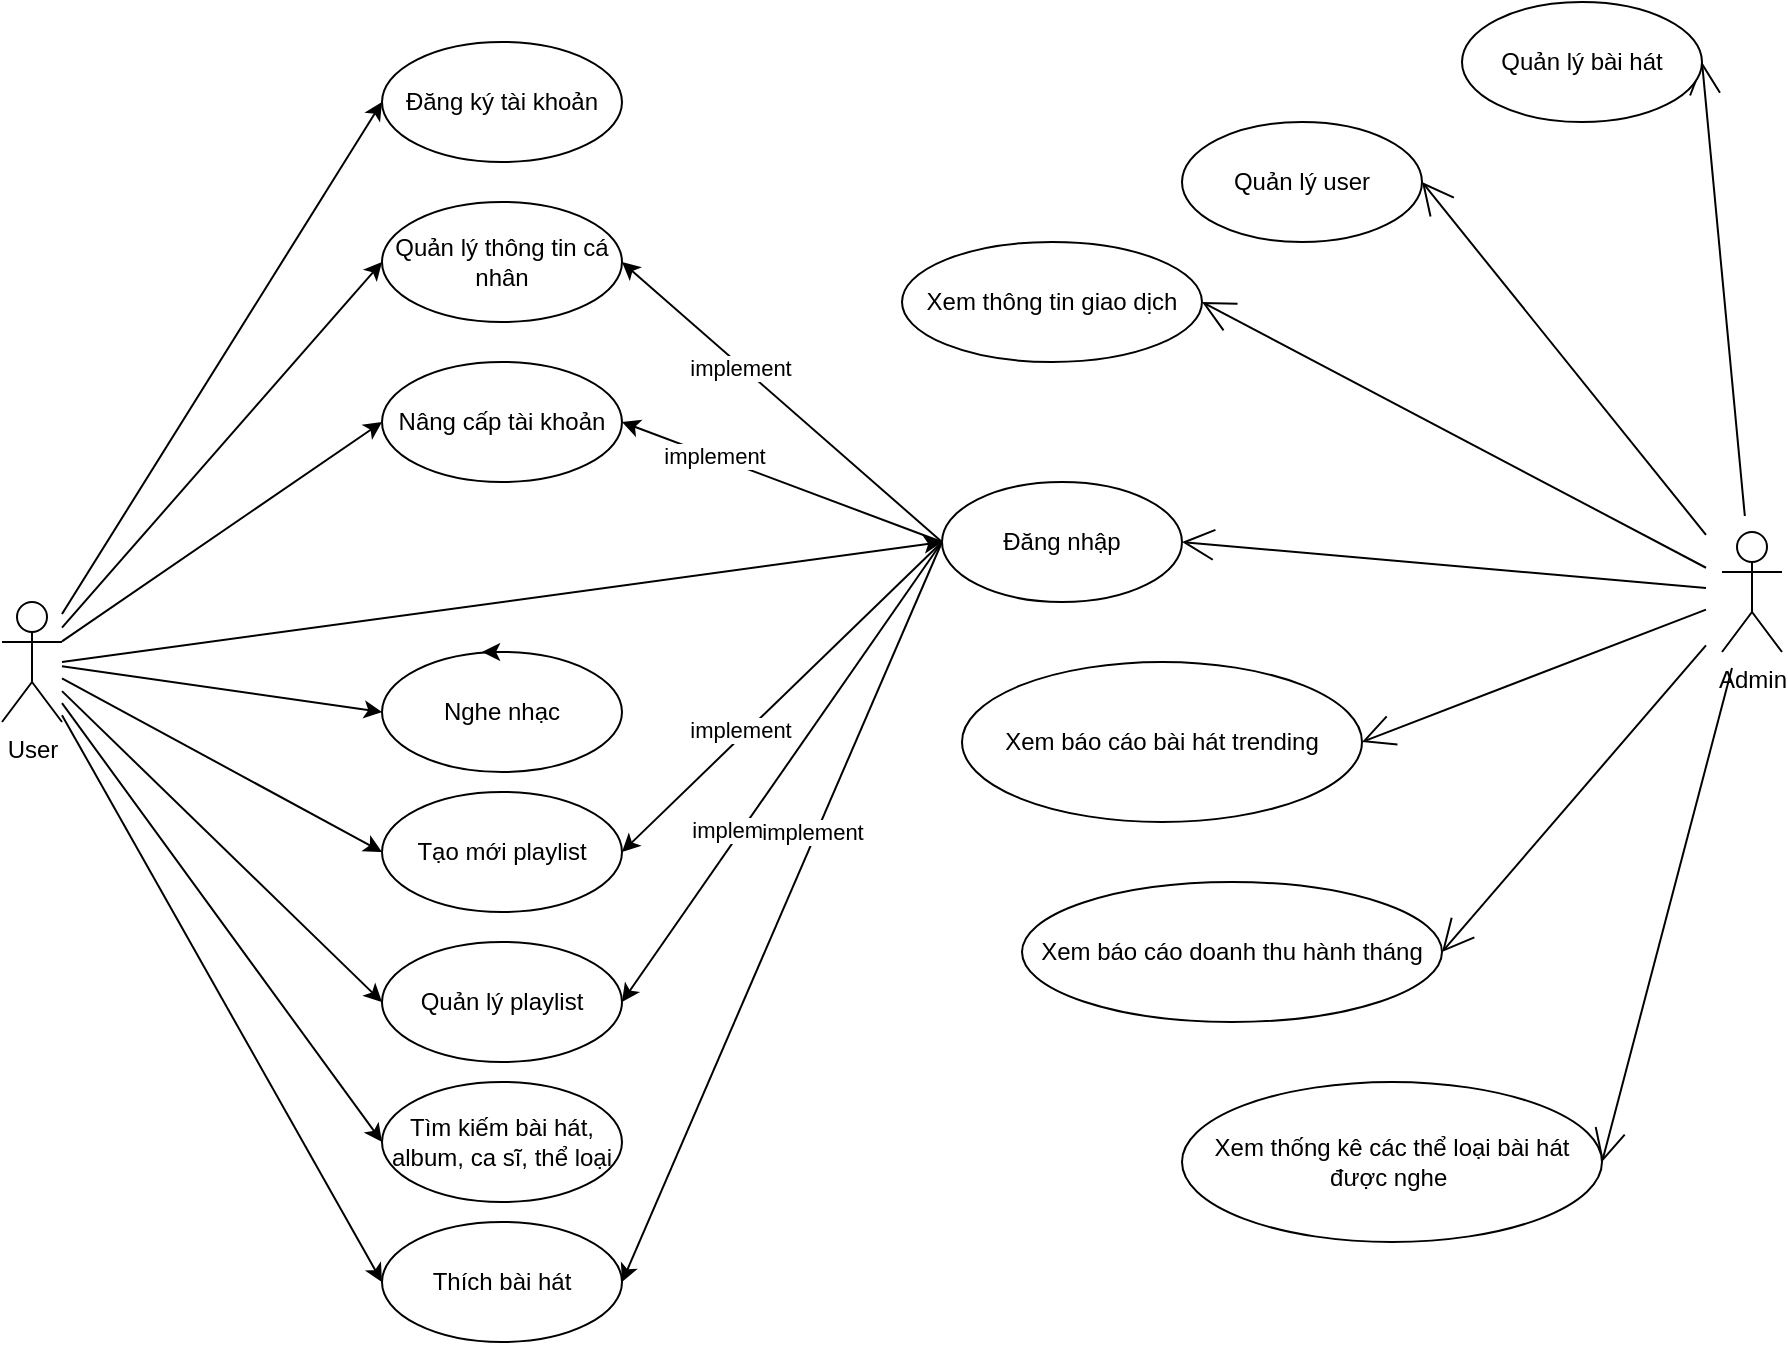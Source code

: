 <mxfile version="17.2.1" type="device"><diagram id="lGay4F2ybQl52LCcJtdS" name="Page-1"><mxGraphModel dx="1780" dy="1974" grid="1" gridSize="10" guides="1" tooltips="1" connect="1" arrows="1" fold="1" page="1" pageScale="1" pageWidth="850" pageHeight="1100" math="0" shadow="0"><root><mxCell id="0"/><mxCell id="1" parent="0"/><mxCell id="ap1X34khjonl5J7E8mKS-12" style="rounded=0;orthogonalLoop=1;jettySize=auto;html=1;entryX=0;entryY=0.5;entryDx=0;entryDy=0;" parent="1" source="ap1X34khjonl5J7E8mKS-1" target="ap1X34khjonl5J7E8mKS-3" edge="1"><mxGeometry relative="1" as="geometry"/></mxCell><mxCell id="ap1X34khjonl5J7E8mKS-13" style="rounded=0;orthogonalLoop=1;jettySize=auto;html=1;entryX=0;entryY=0.5;entryDx=0;entryDy=0;" parent="1" source="ap1X34khjonl5J7E8mKS-1" target="ap1X34khjonl5J7E8mKS-4" edge="1"><mxGeometry relative="1" as="geometry"/></mxCell><mxCell id="ap1X34khjonl5J7E8mKS-14" style="rounded=0;orthogonalLoop=1;jettySize=auto;html=1;entryX=0;entryY=0.5;entryDx=0;entryDy=0;" parent="1" source="ap1X34khjonl5J7E8mKS-1" target="ap1X34khjonl5J7E8mKS-5" edge="1"><mxGeometry relative="1" as="geometry"/></mxCell><mxCell id="ap1X34khjonl5J7E8mKS-15" style="rounded=0;orthogonalLoop=1;jettySize=auto;html=1;entryX=0;entryY=0.5;entryDx=0;entryDy=0;" parent="1" source="ap1X34khjonl5J7E8mKS-1" target="ap1X34khjonl5J7E8mKS-6" edge="1"><mxGeometry relative="1" as="geometry"/></mxCell><mxCell id="ap1X34khjonl5J7E8mKS-16" style="rounded=0;orthogonalLoop=1;jettySize=auto;html=1;entryX=0;entryY=0.5;entryDx=0;entryDy=0;" parent="1" source="ap1X34khjonl5J7E8mKS-1" target="ap1X34khjonl5J7E8mKS-7" edge="1"><mxGeometry relative="1" as="geometry"/></mxCell><mxCell id="ap1X34khjonl5J7E8mKS-17" style="rounded=0;orthogonalLoop=1;jettySize=auto;html=1;entryX=0;entryY=0.5;entryDx=0;entryDy=0;" parent="1" source="ap1X34khjonl5J7E8mKS-1" target="ap1X34khjonl5J7E8mKS-8" edge="1"><mxGeometry relative="1" as="geometry"/></mxCell><mxCell id="ap1X34khjonl5J7E8mKS-18" style="rounded=0;orthogonalLoop=1;jettySize=auto;html=1;entryX=0;entryY=0.5;entryDx=0;entryDy=0;" parent="1" source="ap1X34khjonl5J7E8mKS-1" target="ap1X34khjonl5J7E8mKS-9" edge="1"><mxGeometry relative="1" as="geometry"/></mxCell><mxCell id="ap1X34khjonl5J7E8mKS-20" style="rounded=0;orthogonalLoop=1;jettySize=auto;html=1;entryX=0;entryY=0.5;entryDx=0;entryDy=0;" parent="1" source="ap1X34khjonl5J7E8mKS-1" target="ap1X34khjonl5J7E8mKS-10" edge="1"><mxGeometry relative="1" as="geometry"/></mxCell><mxCell id="ap1X34khjonl5J7E8mKS-1" value="User" style="shape=umlActor;verticalLabelPosition=bottom;verticalAlign=top;html=1;outlineConnect=0;" parent="1" vertex="1"><mxGeometry x="50" y="200" width="30" height="60" as="geometry"/></mxCell><mxCell id="ap1X34khjonl5J7E8mKS-3" value="Đăng ký tài khoản" style="ellipse;whiteSpace=wrap;html=1;" parent="1" vertex="1"><mxGeometry x="240" y="-80" width="120" height="60" as="geometry"/></mxCell><mxCell id="ap1X34khjonl5J7E8mKS-4" value="Quản lý thông tin cá nhân" style="ellipse;whiteSpace=wrap;html=1;" parent="1" vertex="1"><mxGeometry x="240" width="120" height="60" as="geometry"/></mxCell><mxCell id="ap1X34khjonl5J7E8mKS-5" value="Nâng cấp tài khoản" style="ellipse;whiteSpace=wrap;html=1;" parent="1" vertex="1"><mxGeometry x="240" y="80" width="120" height="60" as="geometry"/></mxCell><mxCell id="ap1X34khjonl5J7E8mKS-6" value="Nghe nhạc" style="ellipse;whiteSpace=wrap;html=1;" parent="1" vertex="1"><mxGeometry x="240" y="225" width="120" height="60" as="geometry"/></mxCell><mxCell id="ap1X34khjonl5J7E8mKS-7" value="Tạo mới playlist" style="ellipse;whiteSpace=wrap;html=1;" parent="1" vertex="1"><mxGeometry x="240" y="295" width="120" height="60" as="geometry"/></mxCell><mxCell id="ap1X34khjonl5J7E8mKS-8" value="Quản lý playlist" style="ellipse;whiteSpace=wrap;html=1;" parent="1" vertex="1"><mxGeometry x="240" y="370" width="120" height="60" as="geometry"/></mxCell><mxCell id="ap1X34khjonl5J7E8mKS-9" value="Tìm kiếm bài hát, album, ca sĩ, thể loại" style="ellipse;whiteSpace=wrap;html=1;" parent="1" vertex="1"><mxGeometry x="240" y="440" width="120" height="60" as="geometry"/></mxCell><mxCell id="ap1X34khjonl5J7E8mKS-10" value="Thích bài hát" style="ellipse;whiteSpace=wrap;html=1;" parent="1" vertex="1"><mxGeometry x="240" y="510" width="120" height="60" as="geometry"/></mxCell><mxCell id="f3buOzNu55Fs1qOTyPZg-6" style="edgeStyle=none;curved=1;rounded=0;orthogonalLoop=1;jettySize=auto;html=1;entryX=1;entryY=0.5;entryDx=0;entryDy=0;endArrow=open;startSize=14;endSize=14;sourcePerimeterSpacing=8;targetPerimeterSpacing=8;" edge="1" parent="1" source="ap1X34khjonl5J7E8mKS-11" target="ap1X34khjonl5J7E8mKS-39"><mxGeometry relative="1" as="geometry"/></mxCell><mxCell id="f3buOzNu55Fs1qOTyPZg-7" style="edgeStyle=none;curved=1;rounded=0;orthogonalLoop=1;jettySize=auto;html=1;entryX=1;entryY=0.5;entryDx=0;entryDy=0;endArrow=open;startSize=14;endSize=14;sourcePerimeterSpacing=8;targetPerimeterSpacing=8;" edge="1" parent="1" source="ap1X34khjonl5J7E8mKS-11" target="ap1X34khjonl5J7E8mKS-38"><mxGeometry relative="1" as="geometry"/></mxCell><mxCell id="f3buOzNu55Fs1qOTyPZg-8" style="edgeStyle=none;curved=1;rounded=0;orthogonalLoop=1;jettySize=auto;html=1;entryX=1;entryY=0.5;entryDx=0;entryDy=0;endArrow=open;startSize=14;endSize=14;sourcePerimeterSpacing=8;targetPerimeterSpacing=8;" edge="1" parent="1" source="ap1X34khjonl5J7E8mKS-11" target="YbvcwOKmFprY-j22g2GW-1"><mxGeometry relative="1" as="geometry"/></mxCell><mxCell id="f3buOzNu55Fs1qOTyPZg-9" style="edgeStyle=none;curved=1;rounded=0;orthogonalLoop=1;jettySize=auto;html=1;entryX=1;entryY=0.5;entryDx=0;entryDy=0;endArrow=open;startSize=14;endSize=14;sourcePerimeterSpacing=8;targetPerimeterSpacing=8;" edge="1" parent="1" source="ap1X34khjonl5J7E8mKS-11" target="ap1X34khjonl5J7E8mKS-21"><mxGeometry relative="1" as="geometry"/></mxCell><mxCell id="f3buOzNu55Fs1qOTyPZg-10" style="edgeStyle=none;curved=1;rounded=0;orthogonalLoop=1;jettySize=auto;html=1;entryX=1;entryY=0.5;entryDx=0;entryDy=0;endArrow=open;startSize=14;endSize=14;sourcePerimeterSpacing=8;targetPerimeterSpacing=8;" edge="1" parent="1" source="ap1X34khjonl5J7E8mKS-11" target="f3buOzNu55Fs1qOTyPZg-1"><mxGeometry relative="1" as="geometry"/></mxCell><mxCell id="f3buOzNu55Fs1qOTyPZg-11" style="edgeStyle=none;curved=1;rounded=0;orthogonalLoop=1;jettySize=auto;html=1;entryX=1;entryY=0.5;entryDx=0;entryDy=0;endArrow=open;startSize=14;endSize=14;sourcePerimeterSpacing=8;targetPerimeterSpacing=8;" edge="1" parent="1" source="ap1X34khjonl5J7E8mKS-11" target="f3buOzNu55Fs1qOTyPZg-2"><mxGeometry relative="1" as="geometry"/></mxCell><mxCell id="f3buOzNu55Fs1qOTyPZg-12" style="edgeStyle=none;curved=1;rounded=0;orthogonalLoop=1;jettySize=auto;html=1;entryX=1;entryY=0.5;entryDx=0;entryDy=0;endArrow=open;startSize=14;endSize=14;sourcePerimeterSpacing=8;targetPerimeterSpacing=8;" edge="1" parent="1" source="ap1X34khjonl5J7E8mKS-11" target="f3buOzNu55Fs1qOTyPZg-3"><mxGeometry relative="1" as="geometry"/></mxCell><mxCell id="ap1X34khjonl5J7E8mKS-11" value="Admin" style="shape=umlActor;verticalLabelPosition=bottom;verticalAlign=top;html=1;outlineConnect=0;" parent="1" vertex="1"><mxGeometry x="910" y="165" width="30" height="60" as="geometry"/></mxCell><mxCell id="ap1X34khjonl5J7E8mKS-21" value="Đăng nhập" style="ellipse;whiteSpace=wrap;html=1;" parent="1" vertex="1"><mxGeometry x="520" y="140" width="120" height="60" as="geometry"/></mxCell><mxCell id="ap1X34khjonl5J7E8mKS-23" value="" style="endArrow=classic;html=1;rounded=0;entryX=1;entryY=0.5;entryDx=0;entryDy=0;exitX=0;exitY=0.5;exitDx=0;exitDy=0;" parent="1" source="ap1X34khjonl5J7E8mKS-21" target="ap1X34khjonl5J7E8mKS-4" edge="1"><mxGeometry width="50" height="50" relative="1" as="geometry"><mxPoint x="390" y="230" as="sourcePoint"/><mxPoint x="440" y="180" as="targetPoint"/></mxGeometry></mxCell><mxCell id="ap1X34khjonl5J7E8mKS-43" value="implement" style="edgeLabel;html=1;align=center;verticalAlign=middle;resizable=0;points=[];" parent="ap1X34khjonl5J7E8mKS-23" vertex="1" connectable="0"><mxGeometry x="0.253" y="1" relative="1" as="geometry"><mxPoint as="offset"/></mxGeometry></mxCell><mxCell id="ap1X34khjonl5J7E8mKS-25" value="" style="endArrow=classic;html=1;rounded=0;entryX=1;entryY=0.5;entryDx=0;entryDy=0;exitX=0;exitY=0.5;exitDx=0;exitDy=0;" parent="1" source="ap1X34khjonl5J7E8mKS-21" target="ap1X34khjonl5J7E8mKS-5" edge="1"><mxGeometry width="50" height="50" relative="1" as="geometry"><mxPoint x="510" y="230" as="sourcePoint"/><mxPoint x="370" y="115" as="targetPoint"/></mxGeometry></mxCell><mxCell id="ap1X34khjonl5J7E8mKS-44" value="implement" style="edgeLabel;html=1;align=center;verticalAlign=middle;resizable=0;points=[];" parent="ap1X34khjonl5J7E8mKS-25" vertex="1" connectable="0"><mxGeometry x="0.425" relative="1" as="geometry"><mxPoint as="offset"/></mxGeometry></mxCell><mxCell id="ap1X34khjonl5J7E8mKS-26" value="" style="endArrow=classic;html=1;rounded=0;entryX=1;entryY=0.5;entryDx=0;entryDy=0;exitX=0;exitY=0.5;exitDx=0;exitDy=0;" parent="1" source="ap1X34khjonl5J7E8mKS-21" target="ap1X34khjonl5J7E8mKS-8" edge="1"><mxGeometry width="50" height="50" relative="1" as="geometry"><mxPoint x="530" y="295" as="sourcePoint"/><mxPoint x="390" y="260" as="targetPoint"/></mxGeometry></mxCell><mxCell id="ap1X34khjonl5J7E8mKS-47" value="implement" style="edgeLabel;html=1;align=center;verticalAlign=middle;resizable=0;points=[];" parent="ap1X34khjonl5J7E8mKS-26" vertex="1" connectable="0"><mxGeometry x="0.248" relative="1" as="geometry"><mxPoint as="offset"/></mxGeometry></mxCell><mxCell id="ap1X34khjonl5J7E8mKS-27" value="" style="endArrow=classic;html=1;rounded=0;entryX=1;entryY=0.5;entryDx=0;entryDy=0;exitX=0;exitY=0.5;exitDx=0;exitDy=0;" parent="1" source="ap1X34khjonl5J7E8mKS-21" target="ap1X34khjonl5J7E8mKS-10" edge="1"><mxGeometry width="50" height="50" relative="1" as="geometry"><mxPoint x="510" y="230" as="sourcePoint"/><mxPoint x="370" y="410" as="targetPoint"/></mxGeometry></mxCell><mxCell id="ap1X34khjonl5J7E8mKS-46" value="implement" style="edgeLabel;html=1;align=center;verticalAlign=middle;resizable=0;points=[];" parent="ap1X34khjonl5J7E8mKS-27" vertex="1" connectable="0"><mxGeometry x="-0.21" y="-2" relative="1" as="geometry"><mxPoint as="offset"/></mxGeometry></mxCell><mxCell id="ap1X34khjonl5J7E8mKS-28" value="" style="endArrow=classic;html=1;rounded=0;entryX=1;entryY=0.5;entryDx=0;entryDy=0;" parent="1" target="ap1X34khjonl5J7E8mKS-7" edge="1"><mxGeometry width="50" height="50" relative="1" as="geometry"><mxPoint x="520" y="170" as="sourcePoint"/><mxPoint x="370" y="410" as="targetPoint"/></mxGeometry></mxCell><mxCell id="ap1X34khjonl5J7E8mKS-45" value="implement" style="edgeLabel;html=1;align=center;verticalAlign=middle;resizable=0;points=[];" parent="ap1X34khjonl5J7E8mKS-28" vertex="1" connectable="0"><mxGeometry x="0.235" y="-3" relative="1" as="geometry"><mxPoint as="offset"/></mxGeometry></mxCell><mxCell id="ap1X34khjonl5J7E8mKS-34" style="edgeStyle=orthogonalEdgeStyle;rounded=0;orthogonalLoop=1;jettySize=auto;html=1;exitX=0.5;exitY=0;exitDx=0;exitDy=0;entryX=0.417;entryY=0;entryDx=0;entryDy=0;entryPerimeter=0;" parent="1" source="ap1X34khjonl5J7E8mKS-6" target="ap1X34khjonl5J7E8mKS-6" edge="1"><mxGeometry relative="1" as="geometry"/></mxCell><mxCell id="ap1X34khjonl5J7E8mKS-36" value="" style="endArrow=classic;html=1;rounded=0;entryX=0;entryY=0.5;entryDx=0;entryDy=0;" parent="1" target="ap1X34khjonl5J7E8mKS-21" edge="1"><mxGeometry width="50" height="50" relative="1" as="geometry"><mxPoint x="80" y="230" as="sourcePoint"/><mxPoint x="430" y="130" as="targetPoint"/></mxGeometry></mxCell><mxCell id="ap1X34khjonl5J7E8mKS-38" value="Quản lý user" style="ellipse;whiteSpace=wrap;html=1;" parent="1" vertex="1"><mxGeometry x="640" y="-40" width="120" height="60" as="geometry"/></mxCell><mxCell id="ap1X34khjonl5J7E8mKS-39" value="Quản lý bài hát" style="ellipse;whiteSpace=wrap;html=1;" parent="1" vertex="1"><mxGeometry x="780" y="-100" width="120" height="60" as="geometry"/></mxCell><mxCell id="YbvcwOKmFprY-j22g2GW-1" value="Xem thông tin giao dịch" style="ellipse;whiteSpace=wrap;html=1;" parent="1" vertex="1"><mxGeometry x="500" y="20" width="150" height="60" as="geometry"/></mxCell><mxCell id="f3buOzNu55Fs1qOTyPZg-1" value="Xem báo cáo bài hát trending" style="ellipse;whiteSpace=wrap;html=1;hachureGap=4;" vertex="1" parent="1"><mxGeometry x="530" y="230" width="200" height="80" as="geometry"/></mxCell><mxCell id="f3buOzNu55Fs1qOTyPZg-2" value="Xem báo cáo doanh thu hành tháng" style="ellipse;whiteSpace=wrap;html=1;hachureGap=4;" vertex="1" parent="1"><mxGeometry x="560" y="340" width="210" height="70" as="geometry"/></mxCell><mxCell id="f3buOzNu55Fs1qOTyPZg-3" value="Xem thống kê các thể loại bài hát được nghe&amp;nbsp;" style="ellipse;whiteSpace=wrap;html=1;hachureGap=4;" vertex="1" parent="1"><mxGeometry x="640" y="440" width="210" height="80" as="geometry"/></mxCell></root></mxGraphModel></diagram></mxfile>